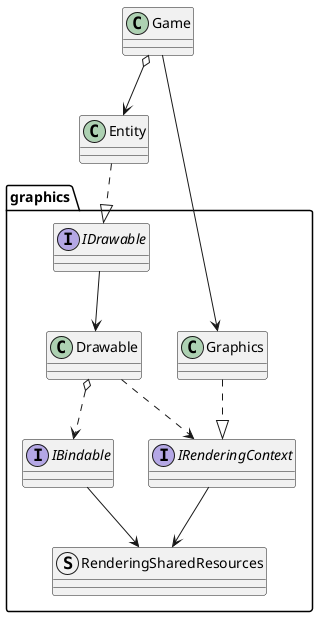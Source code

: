 ﻿@startuml
'https://plantuml.com/class-diagram

class Game

package graphics
{
class Graphics

interface IRenderingContext

Graphics ..|> IRenderingContext

interface IBindable

class Drawable
Drawable ..> IRenderingContext
Drawable o..> IBindable

interface IDrawable
IDrawable --> Drawable

struct RenderingSharedResources

IRenderingContext --> RenderingSharedResources

IBindable --> RenderingSharedResources
}

Game --> Graphics

class Entity

Entity ..|> IDrawable

Game o--> Entity



@enduml